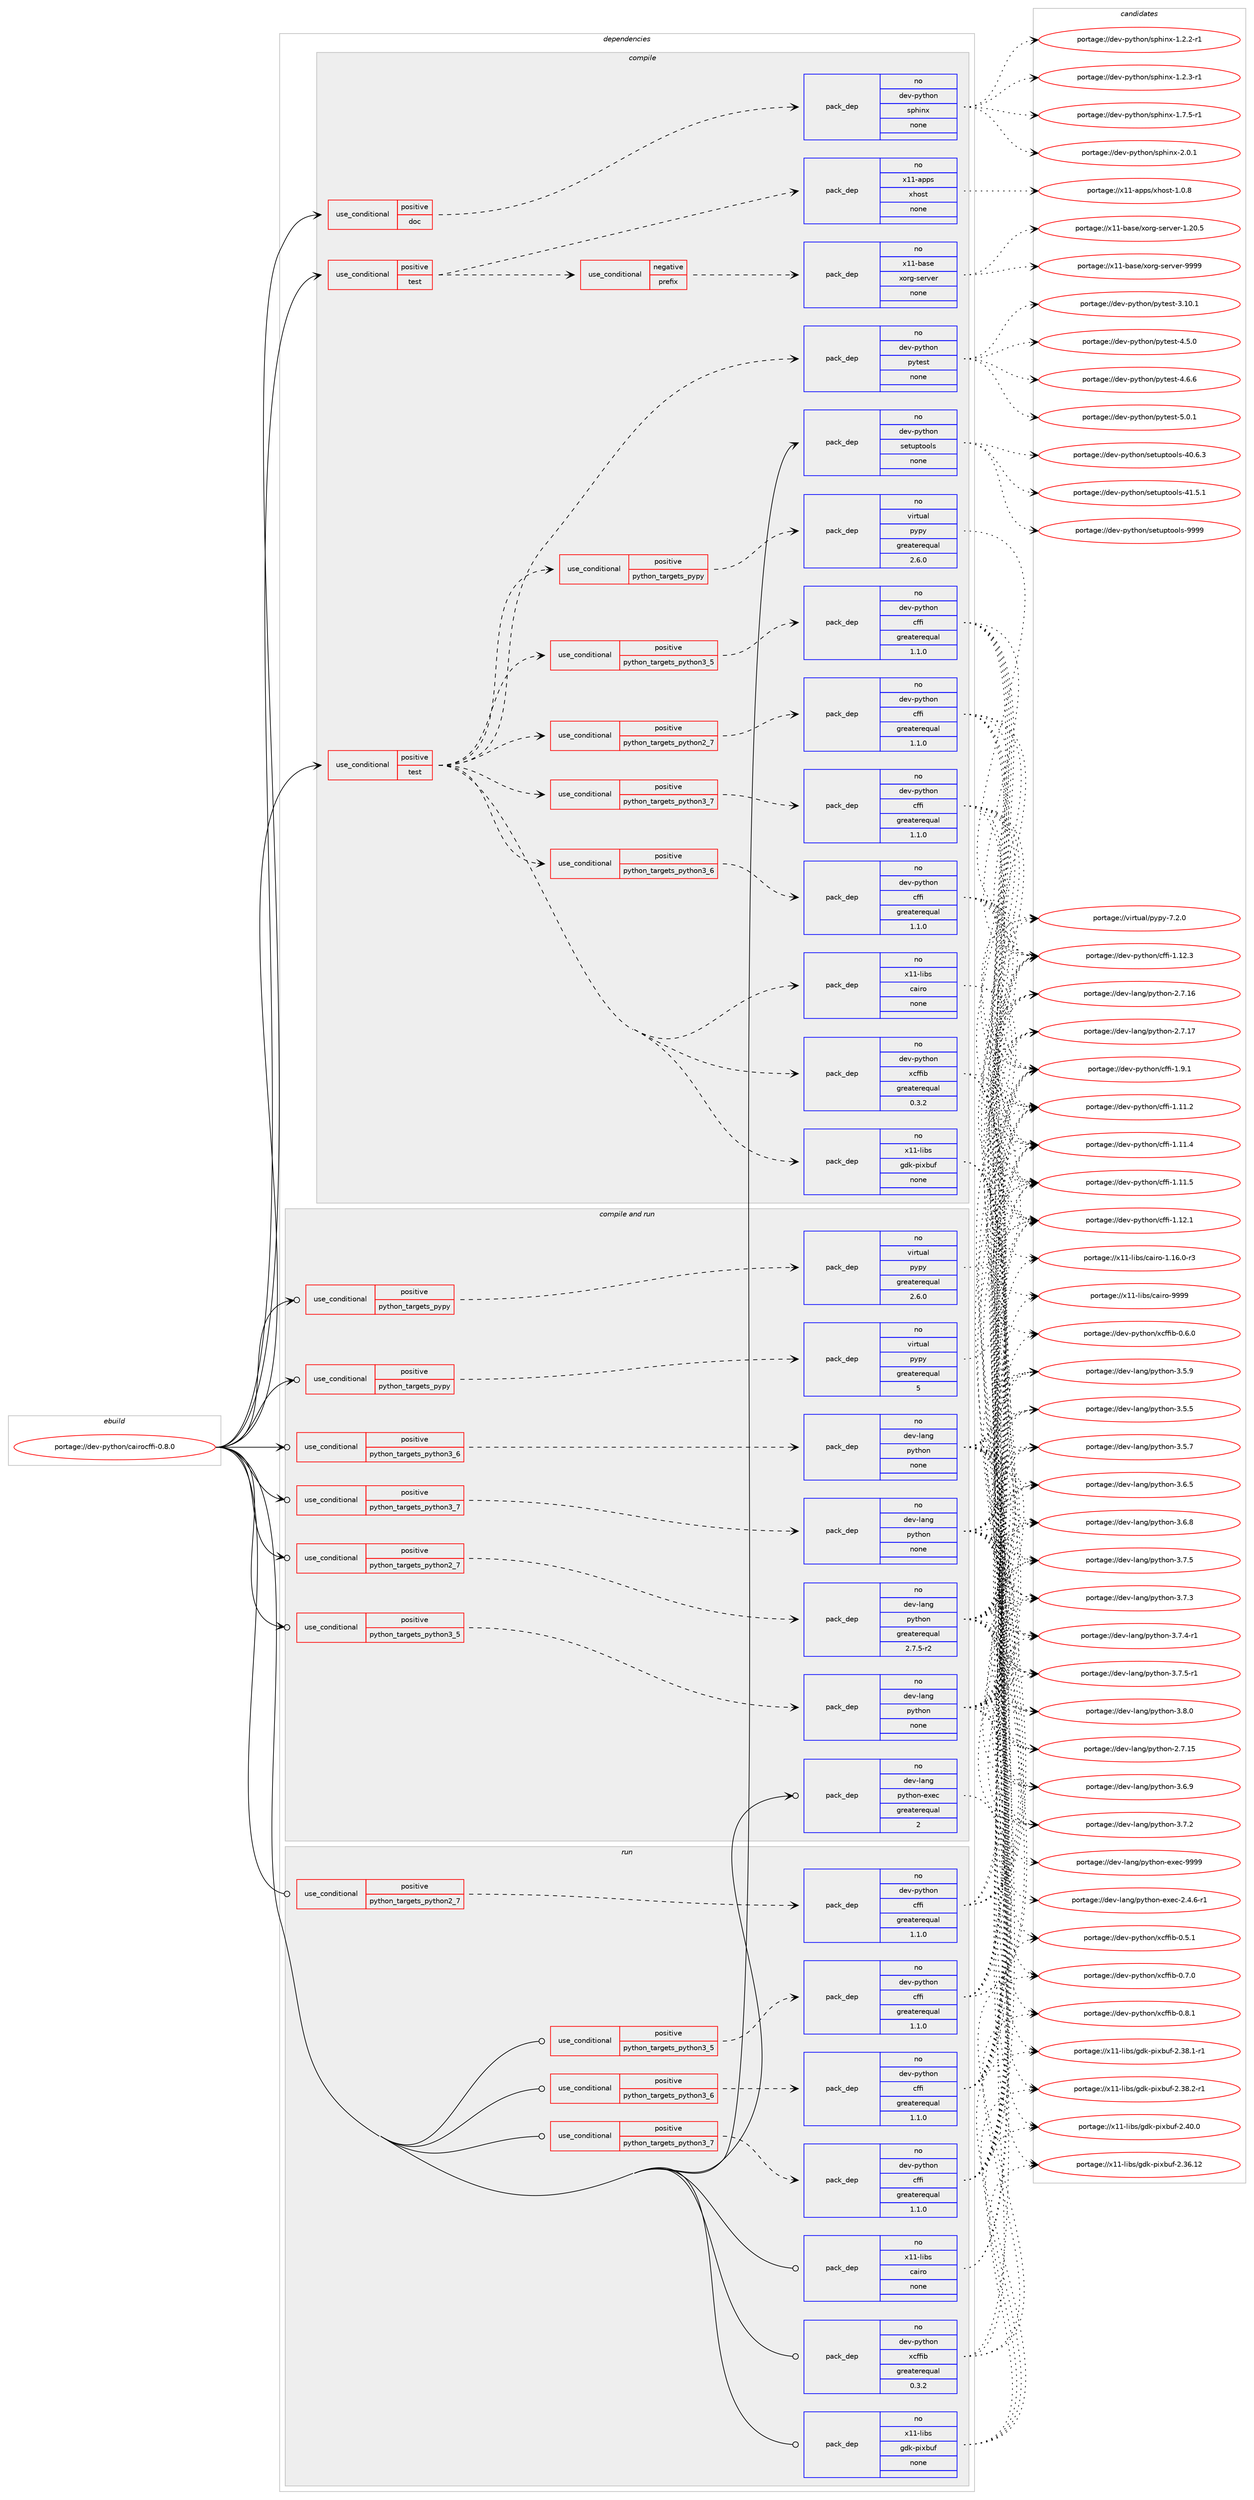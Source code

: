 digraph prolog {

# *************
# Graph options
# *************

newrank=true;
concentrate=true;
compound=true;
graph [rankdir=LR,fontname=Helvetica,fontsize=10,ranksep=1.5];#, ranksep=2.5, nodesep=0.2];
edge  [arrowhead=vee];
node  [fontname=Helvetica,fontsize=10];

# **********
# The ebuild
# **********

subgraph cluster_leftcol {
color=gray;
rank=same;
label=<<i>ebuild</i>>;
id [label="portage://dev-python/cairocffi-0.8.0", color=red, width=4, href="../dev-python/cairocffi-0.8.0.svg"];
}

# ****************
# The dependencies
# ****************

subgraph cluster_midcol {
color=gray;
label=<<i>dependencies</i>>;
subgraph cluster_compile {
fillcolor="#eeeeee";
style=filled;
label=<<i>compile</i>>;
subgraph cond26524 {
dependency132903 [label=<<TABLE BORDER="0" CELLBORDER="1" CELLSPACING="0" CELLPADDING="4"><TR><TD ROWSPAN="3" CELLPADDING="10">use_conditional</TD></TR><TR><TD>positive</TD></TR><TR><TD>doc</TD></TR></TABLE>>, shape=none, color=red];
subgraph pack103069 {
dependency132904 [label=<<TABLE BORDER="0" CELLBORDER="1" CELLSPACING="0" CELLPADDING="4" WIDTH="220"><TR><TD ROWSPAN="6" CELLPADDING="30">pack_dep</TD></TR><TR><TD WIDTH="110">no</TD></TR><TR><TD>dev-python</TD></TR><TR><TD>sphinx</TD></TR><TR><TD>none</TD></TR><TR><TD></TD></TR></TABLE>>, shape=none, color=blue];
}
dependency132903:e -> dependency132904:w [weight=20,style="dashed",arrowhead="vee"];
}
id:e -> dependency132903:w [weight=20,style="solid",arrowhead="vee"];
subgraph cond26525 {
dependency132905 [label=<<TABLE BORDER="0" CELLBORDER="1" CELLSPACING="0" CELLPADDING="4"><TR><TD ROWSPAN="3" CELLPADDING="10">use_conditional</TD></TR><TR><TD>positive</TD></TR><TR><TD>test</TD></TR></TABLE>>, shape=none, color=red];
subgraph cond26526 {
dependency132906 [label=<<TABLE BORDER="0" CELLBORDER="1" CELLSPACING="0" CELLPADDING="4"><TR><TD ROWSPAN="3" CELLPADDING="10">use_conditional</TD></TR><TR><TD>negative</TD></TR><TR><TD>prefix</TD></TR></TABLE>>, shape=none, color=red];
subgraph pack103070 {
dependency132907 [label=<<TABLE BORDER="0" CELLBORDER="1" CELLSPACING="0" CELLPADDING="4" WIDTH="220"><TR><TD ROWSPAN="6" CELLPADDING="30">pack_dep</TD></TR><TR><TD WIDTH="110">no</TD></TR><TR><TD>x11-base</TD></TR><TR><TD>xorg-server</TD></TR><TR><TD>none</TD></TR><TR><TD></TD></TR></TABLE>>, shape=none, color=blue];
}
dependency132906:e -> dependency132907:w [weight=20,style="dashed",arrowhead="vee"];
}
dependency132905:e -> dependency132906:w [weight=20,style="dashed",arrowhead="vee"];
subgraph pack103071 {
dependency132908 [label=<<TABLE BORDER="0" CELLBORDER="1" CELLSPACING="0" CELLPADDING="4" WIDTH="220"><TR><TD ROWSPAN="6" CELLPADDING="30">pack_dep</TD></TR><TR><TD WIDTH="110">no</TD></TR><TR><TD>x11-apps</TD></TR><TR><TD>xhost</TD></TR><TR><TD>none</TD></TR><TR><TD></TD></TR></TABLE>>, shape=none, color=blue];
}
dependency132905:e -> dependency132908:w [weight=20,style="dashed",arrowhead="vee"];
}
id:e -> dependency132905:w [weight=20,style="solid",arrowhead="vee"];
subgraph cond26527 {
dependency132909 [label=<<TABLE BORDER="0" CELLBORDER="1" CELLSPACING="0" CELLPADDING="4"><TR><TD ROWSPAN="3" CELLPADDING="10">use_conditional</TD></TR><TR><TD>positive</TD></TR><TR><TD>test</TD></TR></TABLE>>, shape=none, color=red];
subgraph cond26528 {
dependency132910 [label=<<TABLE BORDER="0" CELLBORDER="1" CELLSPACING="0" CELLPADDING="4"><TR><TD ROWSPAN="3" CELLPADDING="10">use_conditional</TD></TR><TR><TD>positive</TD></TR><TR><TD>python_targets_python2_7</TD></TR></TABLE>>, shape=none, color=red];
subgraph pack103072 {
dependency132911 [label=<<TABLE BORDER="0" CELLBORDER="1" CELLSPACING="0" CELLPADDING="4" WIDTH="220"><TR><TD ROWSPAN="6" CELLPADDING="30">pack_dep</TD></TR><TR><TD WIDTH="110">no</TD></TR><TR><TD>dev-python</TD></TR><TR><TD>cffi</TD></TR><TR><TD>greaterequal</TD></TR><TR><TD>1.1.0</TD></TR></TABLE>>, shape=none, color=blue];
}
dependency132910:e -> dependency132911:w [weight=20,style="dashed",arrowhead="vee"];
}
dependency132909:e -> dependency132910:w [weight=20,style="dashed",arrowhead="vee"];
subgraph cond26529 {
dependency132912 [label=<<TABLE BORDER="0" CELLBORDER="1" CELLSPACING="0" CELLPADDING="4"><TR><TD ROWSPAN="3" CELLPADDING="10">use_conditional</TD></TR><TR><TD>positive</TD></TR><TR><TD>python_targets_python3_5</TD></TR></TABLE>>, shape=none, color=red];
subgraph pack103073 {
dependency132913 [label=<<TABLE BORDER="0" CELLBORDER="1" CELLSPACING="0" CELLPADDING="4" WIDTH="220"><TR><TD ROWSPAN="6" CELLPADDING="30">pack_dep</TD></TR><TR><TD WIDTH="110">no</TD></TR><TR><TD>dev-python</TD></TR><TR><TD>cffi</TD></TR><TR><TD>greaterequal</TD></TR><TR><TD>1.1.0</TD></TR></TABLE>>, shape=none, color=blue];
}
dependency132912:e -> dependency132913:w [weight=20,style="dashed",arrowhead="vee"];
}
dependency132909:e -> dependency132912:w [weight=20,style="dashed",arrowhead="vee"];
subgraph cond26530 {
dependency132914 [label=<<TABLE BORDER="0" CELLBORDER="1" CELLSPACING="0" CELLPADDING="4"><TR><TD ROWSPAN="3" CELLPADDING="10">use_conditional</TD></TR><TR><TD>positive</TD></TR><TR><TD>python_targets_python3_6</TD></TR></TABLE>>, shape=none, color=red];
subgraph pack103074 {
dependency132915 [label=<<TABLE BORDER="0" CELLBORDER="1" CELLSPACING="0" CELLPADDING="4" WIDTH="220"><TR><TD ROWSPAN="6" CELLPADDING="30">pack_dep</TD></TR><TR><TD WIDTH="110">no</TD></TR><TR><TD>dev-python</TD></TR><TR><TD>cffi</TD></TR><TR><TD>greaterequal</TD></TR><TR><TD>1.1.0</TD></TR></TABLE>>, shape=none, color=blue];
}
dependency132914:e -> dependency132915:w [weight=20,style="dashed",arrowhead="vee"];
}
dependency132909:e -> dependency132914:w [weight=20,style="dashed",arrowhead="vee"];
subgraph cond26531 {
dependency132916 [label=<<TABLE BORDER="0" CELLBORDER="1" CELLSPACING="0" CELLPADDING="4"><TR><TD ROWSPAN="3" CELLPADDING="10">use_conditional</TD></TR><TR><TD>positive</TD></TR><TR><TD>python_targets_python3_7</TD></TR></TABLE>>, shape=none, color=red];
subgraph pack103075 {
dependency132917 [label=<<TABLE BORDER="0" CELLBORDER="1" CELLSPACING="0" CELLPADDING="4" WIDTH="220"><TR><TD ROWSPAN="6" CELLPADDING="30">pack_dep</TD></TR><TR><TD WIDTH="110">no</TD></TR><TR><TD>dev-python</TD></TR><TR><TD>cffi</TD></TR><TR><TD>greaterequal</TD></TR><TR><TD>1.1.0</TD></TR></TABLE>>, shape=none, color=blue];
}
dependency132916:e -> dependency132917:w [weight=20,style="dashed",arrowhead="vee"];
}
dependency132909:e -> dependency132916:w [weight=20,style="dashed",arrowhead="vee"];
subgraph pack103076 {
dependency132918 [label=<<TABLE BORDER="0" CELLBORDER="1" CELLSPACING="0" CELLPADDING="4" WIDTH="220"><TR><TD ROWSPAN="6" CELLPADDING="30">pack_dep</TD></TR><TR><TD WIDTH="110">no</TD></TR><TR><TD>dev-python</TD></TR><TR><TD>xcffib</TD></TR><TR><TD>greaterequal</TD></TR><TR><TD>0.3.2</TD></TR></TABLE>>, shape=none, color=blue];
}
dependency132909:e -> dependency132918:w [weight=20,style="dashed",arrowhead="vee"];
subgraph pack103077 {
dependency132919 [label=<<TABLE BORDER="0" CELLBORDER="1" CELLSPACING="0" CELLPADDING="4" WIDTH="220"><TR><TD ROWSPAN="6" CELLPADDING="30">pack_dep</TD></TR><TR><TD WIDTH="110">no</TD></TR><TR><TD>x11-libs</TD></TR><TR><TD>cairo</TD></TR><TR><TD>none</TD></TR><TR><TD></TD></TR></TABLE>>, shape=none, color=blue];
}
dependency132909:e -> dependency132919:w [weight=20,style="dashed",arrowhead="vee"];
subgraph pack103078 {
dependency132920 [label=<<TABLE BORDER="0" CELLBORDER="1" CELLSPACING="0" CELLPADDING="4" WIDTH="220"><TR><TD ROWSPAN="6" CELLPADDING="30">pack_dep</TD></TR><TR><TD WIDTH="110">no</TD></TR><TR><TD>x11-libs</TD></TR><TR><TD>gdk-pixbuf</TD></TR><TR><TD>none</TD></TR><TR><TD></TD></TR></TABLE>>, shape=none, color=blue];
}
dependency132909:e -> dependency132920:w [weight=20,style="dashed",arrowhead="vee"];
subgraph cond26532 {
dependency132921 [label=<<TABLE BORDER="0" CELLBORDER="1" CELLSPACING="0" CELLPADDING="4"><TR><TD ROWSPAN="3" CELLPADDING="10">use_conditional</TD></TR><TR><TD>positive</TD></TR><TR><TD>python_targets_pypy</TD></TR></TABLE>>, shape=none, color=red];
subgraph pack103079 {
dependency132922 [label=<<TABLE BORDER="0" CELLBORDER="1" CELLSPACING="0" CELLPADDING="4" WIDTH="220"><TR><TD ROWSPAN="6" CELLPADDING="30">pack_dep</TD></TR><TR><TD WIDTH="110">no</TD></TR><TR><TD>virtual</TD></TR><TR><TD>pypy</TD></TR><TR><TD>greaterequal</TD></TR><TR><TD>2.6.0</TD></TR></TABLE>>, shape=none, color=blue];
}
dependency132921:e -> dependency132922:w [weight=20,style="dashed",arrowhead="vee"];
}
dependency132909:e -> dependency132921:w [weight=20,style="dashed",arrowhead="vee"];
subgraph pack103080 {
dependency132923 [label=<<TABLE BORDER="0" CELLBORDER="1" CELLSPACING="0" CELLPADDING="4" WIDTH="220"><TR><TD ROWSPAN="6" CELLPADDING="30">pack_dep</TD></TR><TR><TD WIDTH="110">no</TD></TR><TR><TD>dev-python</TD></TR><TR><TD>pytest</TD></TR><TR><TD>none</TD></TR><TR><TD></TD></TR></TABLE>>, shape=none, color=blue];
}
dependency132909:e -> dependency132923:w [weight=20,style="dashed",arrowhead="vee"];
}
id:e -> dependency132909:w [weight=20,style="solid",arrowhead="vee"];
subgraph pack103081 {
dependency132924 [label=<<TABLE BORDER="0" CELLBORDER="1" CELLSPACING="0" CELLPADDING="4" WIDTH="220"><TR><TD ROWSPAN="6" CELLPADDING="30">pack_dep</TD></TR><TR><TD WIDTH="110">no</TD></TR><TR><TD>dev-python</TD></TR><TR><TD>setuptools</TD></TR><TR><TD>none</TD></TR><TR><TD></TD></TR></TABLE>>, shape=none, color=blue];
}
id:e -> dependency132924:w [weight=20,style="solid",arrowhead="vee"];
}
subgraph cluster_compileandrun {
fillcolor="#eeeeee";
style=filled;
label=<<i>compile and run</i>>;
subgraph cond26533 {
dependency132925 [label=<<TABLE BORDER="0" CELLBORDER="1" CELLSPACING="0" CELLPADDING="4"><TR><TD ROWSPAN="3" CELLPADDING="10">use_conditional</TD></TR><TR><TD>positive</TD></TR><TR><TD>python_targets_pypy</TD></TR></TABLE>>, shape=none, color=red];
subgraph pack103082 {
dependency132926 [label=<<TABLE BORDER="0" CELLBORDER="1" CELLSPACING="0" CELLPADDING="4" WIDTH="220"><TR><TD ROWSPAN="6" CELLPADDING="30">pack_dep</TD></TR><TR><TD WIDTH="110">no</TD></TR><TR><TD>virtual</TD></TR><TR><TD>pypy</TD></TR><TR><TD>greaterequal</TD></TR><TR><TD>2.6.0</TD></TR></TABLE>>, shape=none, color=blue];
}
dependency132925:e -> dependency132926:w [weight=20,style="dashed",arrowhead="vee"];
}
id:e -> dependency132925:w [weight=20,style="solid",arrowhead="odotvee"];
subgraph cond26534 {
dependency132927 [label=<<TABLE BORDER="0" CELLBORDER="1" CELLSPACING="0" CELLPADDING="4"><TR><TD ROWSPAN="3" CELLPADDING="10">use_conditional</TD></TR><TR><TD>positive</TD></TR><TR><TD>python_targets_pypy</TD></TR></TABLE>>, shape=none, color=red];
subgraph pack103083 {
dependency132928 [label=<<TABLE BORDER="0" CELLBORDER="1" CELLSPACING="0" CELLPADDING="4" WIDTH="220"><TR><TD ROWSPAN="6" CELLPADDING="30">pack_dep</TD></TR><TR><TD WIDTH="110">no</TD></TR><TR><TD>virtual</TD></TR><TR><TD>pypy</TD></TR><TR><TD>greaterequal</TD></TR><TR><TD>5</TD></TR></TABLE>>, shape=none, color=blue];
}
dependency132927:e -> dependency132928:w [weight=20,style="dashed",arrowhead="vee"];
}
id:e -> dependency132927:w [weight=20,style="solid",arrowhead="odotvee"];
subgraph cond26535 {
dependency132929 [label=<<TABLE BORDER="0" CELLBORDER="1" CELLSPACING="0" CELLPADDING="4"><TR><TD ROWSPAN="3" CELLPADDING="10">use_conditional</TD></TR><TR><TD>positive</TD></TR><TR><TD>python_targets_python2_7</TD></TR></TABLE>>, shape=none, color=red];
subgraph pack103084 {
dependency132930 [label=<<TABLE BORDER="0" CELLBORDER="1" CELLSPACING="0" CELLPADDING="4" WIDTH="220"><TR><TD ROWSPAN="6" CELLPADDING="30">pack_dep</TD></TR><TR><TD WIDTH="110">no</TD></TR><TR><TD>dev-lang</TD></TR><TR><TD>python</TD></TR><TR><TD>greaterequal</TD></TR><TR><TD>2.7.5-r2</TD></TR></TABLE>>, shape=none, color=blue];
}
dependency132929:e -> dependency132930:w [weight=20,style="dashed",arrowhead="vee"];
}
id:e -> dependency132929:w [weight=20,style="solid",arrowhead="odotvee"];
subgraph cond26536 {
dependency132931 [label=<<TABLE BORDER="0" CELLBORDER="1" CELLSPACING="0" CELLPADDING="4"><TR><TD ROWSPAN="3" CELLPADDING="10">use_conditional</TD></TR><TR><TD>positive</TD></TR><TR><TD>python_targets_python3_5</TD></TR></TABLE>>, shape=none, color=red];
subgraph pack103085 {
dependency132932 [label=<<TABLE BORDER="0" CELLBORDER="1" CELLSPACING="0" CELLPADDING="4" WIDTH="220"><TR><TD ROWSPAN="6" CELLPADDING="30">pack_dep</TD></TR><TR><TD WIDTH="110">no</TD></TR><TR><TD>dev-lang</TD></TR><TR><TD>python</TD></TR><TR><TD>none</TD></TR><TR><TD></TD></TR></TABLE>>, shape=none, color=blue];
}
dependency132931:e -> dependency132932:w [weight=20,style="dashed",arrowhead="vee"];
}
id:e -> dependency132931:w [weight=20,style="solid",arrowhead="odotvee"];
subgraph cond26537 {
dependency132933 [label=<<TABLE BORDER="0" CELLBORDER="1" CELLSPACING="0" CELLPADDING="4"><TR><TD ROWSPAN="3" CELLPADDING="10">use_conditional</TD></TR><TR><TD>positive</TD></TR><TR><TD>python_targets_python3_6</TD></TR></TABLE>>, shape=none, color=red];
subgraph pack103086 {
dependency132934 [label=<<TABLE BORDER="0" CELLBORDER="1" CELLSPACING="0" CELLPADDING="4" WIDTH="220"><TR><TD ROWSPAN="6" CELLPADDING="30">pack_dep</TD></TR><TR><TD WIDTH="110">no</TD></TR><TR><TD>dev-lang</TD></TR><TR><TD>python</TD></TR><TR><TD>none</TD></TR><TR><TD></TD></TR></TABLE>>, shape=none, color=blue];
}
dependency132933:e -> dependency132934:w [weight=20,style="dashed",arrowhead="vee"];
}
id:e -> dependency132933:w [weight=20,style="solid",arrowhead="odotvee"];
subgraph cond26538 {
dependency132935 [label=<<TABLE BORDER="0" CELLBORDER="1" CELLSPACING="0" CELLPADDING="4"><TR><TD ROWSPAN="3" CELLPADDING="10">use_conditional</TD></TR><TR><TD>positive</TD></TR><TR><TD>python_targets_python3_7</TD></TR></TABLE>>, shape=none, color=red];
subgraph pack103087 {
dependency132936 [label=<<TABLE BORDER="0" CELLBORDER="1" CELLSPACING="0" CELLPADDING="4" WIDTH="220"><TR><TD ROWSPAN="6" CELLPADDING="30">pack_dep</TD></TR><TR><TD WIDTH="110">no</TD></TR><TR><TD>dev-lang</TD></TR><TR><TD>python</TD></TR><TR><TD>none</TD></TR><TR><TD></TD></TR></TABLE>>, shape=none, color=blue];
}
dependency132935:e -> dependency132936:w [weight=20,style="dashed",arrowhead="vee"];
}
id:e -> dependency132935:w [weight=20,style="solid",arrowhead="odotvee"];
subgraph pack103088 {
dependency132937 [label=<<TABLE BORDER="0" CELLBORDER="1" CELLSPACING="0" CELLPADDING="4" WIDTH="220"><TR><TD ROWSPAN="6" CELLPADDING="30">pack_dep</TD></TR><TR><TD WIDTH="110">no</TD></TR><TR><TD>dev-lang</TD></TR><TR><TD>python-exec</TD></TR><TR><TD>greaterequal</TD></TR><TR><TD>2</TD></TR></TABLE>>, shape=none, color=blue];
}
id:e -> dependency132937:w [weight=20,style="solid",arrowhead="odotvee"];
}
subgraph cluster_run {
fillcolor="#eeeeee";
style=filled;
label=<<i>run</i>>;
subgraph cond26539 {
dependency132938 [label=<<TABLE BORDER="0" CELLBORDER="1" CELLSPACING="0" CELLPADDING="4"><TR><TD ROWSPAN="3" CELLPADDING="10">use_conditional</TD></TR><TR><TD>positive</TD></TR><TR><TD>python_targets_python2_7</TD></TR></TABLE>>, shape=none, color=red];
subgraph pack103089 {
dependency132939 [label=<<TABLE BORDER="0" CELLBORDER="1" CELLSPACING="0" CELLPADDING="4" WIDTH="220"><TR><TD ROWSPAN="6" CELLPADDING="30">pack_dep</TD></TR><TR><TD WIDTH="110">no</TD></TR><TR><TD>dev-python</TD></TR><TR><TD>cffi</TD></TR><TR><TD>greaterequal</TD></TR><TR><TD>1.1.0</TD></TR></TABLE>>, shape=none, color=blue];
}
dependency132938:e -> dependency132939:w [weight=20,style="dashed",arrowhead="vee"];
}
id:e -> dependency132938:w [weight=20,style="solid",arrowhead="odot"];
subgraph cond26540 {
dependency132940 [label=<<TABLE BORDER="0" CELLBORDER="1" CELLSPACING="0" CELLPADDING="4"><TR><TD ROWSPAN="3" CELLPADDING="10">use_conditional</TD></TR><TR><TD>positive</TD></TR><TR><TD>python_targets_python3_5</TD></TR></TABLE>>, shape=none, color=red];
subgraph pack103090 {
dependency132941 [label=<<TABLE BORDER="0" CELLBORDER="1" CELLSPACING="0" CELLPADDING="4" WIDTH="220"><TR><TD ROWSPAN="6" CELLPADDING="30">pack_dep</TD></TR><TR><TD WIDTH="110">no</TD></TR><TR><TD>dev-python</TD></TR><TR><TD>cffi</TD></TR><TR><TD>greaterequal</TD></TR><TR><TD>1.1.0</TD></TR></TABLE>>, shape=none, color=blue];
}
dependency132940:e -> dependency132941:w [weight=20,style="dashed",arrowhead="vee"];
}
id:e -> dependency132940:w [weight=20,style="solid",arrowhead="odot"];
subgraph cond26541 {
dependency132942 [label=<<TABLE BORDER="0" CELLBORDER="1" CELLSPACING="0" CELLPADDING="4"><TR><TD ROWSPAN="3" CELLPADDING="10">use_conditional</TD></TR><TR><TD>positive</TD></TR><TR><TD>python_targets_python3_6</TD></TR></TABLE>>, shape=none, color=red];
subgraph pack103091 {
dependency132943 [label=<<TABLE BORDER="0" CELLBORDER="1" CELLSPACING="0" CELLPADDING="4" WIDTH="220"><TR><TD ROWSPAN="6" CELLPADDING="30">pack_dep</TD></TR><TR><TD WIDTH="110">no</TD></TR><TR><TD>dev-python</TD></TR><TR><TD>cffi</TD></TR><TR><TD>greaterequal</TD></TR><TR><TD>1.1.0</TD></TR></TABLE>>, shape=none, color=blue];
}
dependency132942:e -> dependency132943:w [weight=20,style="dashed",arrowhead="vee"];
}
id:e -> dependency132942:w [weight=20,style="solid",arrowhead="odot"];
subgraph cond26542 {
dependency132944 [label=<<TABLE BORDER="0" CELLBORDER="1" CELLSPACING="0" CELLPADDING="4"><TR><TD ROWSPAN="3" CELLPADDING="10">use_conditional</TD></TR><TR><TD>positive</TD></TR><TR><TD>python_targets_python3_7</TD></TR></TABLE>>, shape=none, color=red];
subgraph pack103092 {
dependency132945 [label=<<TABLE BORDER="0" CELLBORDER="1" CELLSPACING="0" CELLPADDING="4" WIDTH="220"><TR><TD ROWSPAN="6" CELLPADDING="30">pack_dep</TD></TR><TR><TD WIDTH="110">no</TD></TR><TR><TD>dev-python</TD></TR><TR><TD>cffi</TD></TR><TR><TD>greaterequal</TD></TR><TR><TD>1.1.0</TD></TR></TABLE>>, shape=none, color=blue];
}
dependency132944:e -> dependency132945:w [weight=20,style="dashed",arrowhead="vee"];
}
id:e -> dependency132944:w [weight=20,style="solid",arrowhead="odot"];
subgraph pack103093 {
dependency132946 [label=<<TABLE BORDER="0" CELLBORDER="1" CELLSPACING="0" CELLPADDING="4" WIDTH="220"><TR><TD ROWSPAN="6" CELLPADDING="30">pack_dep</TD></TR><TR><TD WIDTH="110">no</TD></TR><TR><TD>dev-python</TD></TR><TR><TD>xcffib</TD></TR><TR><TD>greaterequal</TD></TR><TR><TD>0.3.2</TD></TR></TABLE>>, shape=none, color=blue];
}
id:e -> dependency132946:w [weight=20,style="solid",arrowhead="odot"];
subgraph pack103094 {
dependency132947 [label=<<TABLE BORDER="0" CELLBORDER="1" CELLSPACING="0" CELLPADDING="4" WIDTH="220"><TR><TD ROWSPAN="6" CELLPADDING="30">pack_dep</TD></TR><TR><TD WIDTH="110">no</TD></TR><TR><TD>x11-libs</TD></TR><TR><TD>cairo</TD></TR><TR><TD>none</TD></TR><TR><TD></TD></TR></TABLE>>, shape=none, color=blue];
}
id:e -> dependency132947:w [weight=20,style="solid",arrowhead="odot"];
subgraph pack103095 {
dependency132948 [label=<<TABLE BORDER="0" CELLBORDER="1" CELLSPACING="0" CELLPADDING="4" WIDTH="220"><TR><TD ROWSPAN="6" CELLPADDING="30">pack_dep</TD></TR><TR><TD WIDTH="110">no</TD></TR><TR><TD>x11-libs</TD></TR><TR><TD>gdk-pixbuf</TD></TR><TR><TD>none</TD></TR><TR><TD></TD></TR></TABLE>>, shape=none, color=blue];
}
id:e -> dependency132948:w [weight=20,style="solid",arrowhead="odot"];
}
}

# **************
# The candidates
# **************

subgraph cluster_choices {
rank=same;
color=gray;
label=<<i>candidates</i>>;

subgraph choice103069 {
color=black;
nodesep=1;
choiceportage10010111845112121116104111110471151121041051101204549465046504511449 [label="portage://dev-python/sphinx-1.2.2-r1", color=red, width=4,href="../dev-python/sphinx-1.2.2-r1.svg"];
choiceportage10010111845112121116104111110471151121041051101204549465046514511449 [label="portage://dev-python/sphinx-1.2.3-r1", color=red, width=4,href="../dev-python/sphinx-1.2.3-r1.svg"];
choiceportage10010111845112121116104111110471151121041051101204549465546534511449 [label="portage://dev-python/sphinx-1.7.5-r1", color=red, width=4,href="../dev-python/sphinx-1.7.5-r1.svg"];
choiceportage1001011184511212111610411111047115112104105110120455046484649 [label="portage://dev-python/sphinx-2.0.1", color=red, width=4,href="../dev-python/sphinx-2.0.1.svg"];
dependency132904:e -> choiceportage10010111845112121116104111110471151121041051101204549465046504511449:w [style=dotted,weight="100"];
dependency132904:e -> choiceportage10010111845112121116104111110471151121041051101204549465046514511449:w [style=dotted,weight="100"];
dependency132904:e -> choiceportage10010111845112121116104111110471151121041051101204549465546534511449:w [style=dotted,weight="100"];
dependency132904:e -> choiceportage1001011184511212111610411111047115112104105110120455046484649:w [style=dotted,weight="100"];
}
subgraph choice103070 {
color=black;
nodesep=1;
choiceportage1204949459897115101471201111141034511510111411810111445494650484653 [label="portage://x11-base/xorg-server-1.20.5", color=red, width=4,href="../x11-base/xorg-server-1.20.5.svg"];
choiceportage120494945989711510147120111114103451151011141181011144557575757 [label="portage://x11-base/xorg-server-9999", color=red, width=4,href="../x11-base/xorg-server-9999.svg"];
dependency132907:e -> choiceportage1204949459897115101471201111141034511510111411810111445494650484653:w [style=dotted,weight="100"];
dependency132907:e -> choiceportage120494945989711510147120111114103451151011141181011144557575757:w [style=dotted,weight="100"];
}
subgraph choice103071 {
color=black;
nodesep=1;
choiceportage1204949459711211211547120104111115116454946484656 [label="portage://x11-apps/xhost-1.0.8", color=red, width=4,href="../x11-apps/xhost-1.0.8.svg"];
dependency132908:e -> choiceportage1204949459711211211547120104111115116454946484656:w [style=dotted,weight="100"];
}
subgraph choice103072 {
color=black;
nodesep=1;
choiceportage10010111845112121116104111110479910210210545494649494650 [label="portage://dev-python/cffi-1.11.2", color=red, width=4,href="../dev-python/cffi-1.11.2.svg"];
choiceportage10010111845112121116104111110479910210210545494649494652 [label="portage://dev-python/cffi-1.11.4", color=red, width=4,href="../dev-python/cffi-1.11.4.svg"];
choiceportage10010111845112121116104111110479910210210545494649494653 [label="portage://dev-python/cffi-1.11.5", color=red, width=4,href="../dev-python/cffi-1.11.5.svg"];
choiceportage10010111845112121116104111110479910210210545494649504649 [label="portage://dev-python/cffi-1.12.1", color=red, width=4,href="../dev-python/cffi-1.12.1.svg"];
choiceportage10010111845112121116104111110479910210210545494649504651 [label="portage://dev-python/cffi-1.12.3", color=red, width=4,href="../dev-python/cffi-1.12.3.svg"];
choiceportage100101118451121211161041111104799102102105454946574649 [label="portage://dev-python/cffi-1.9.1", color=red, width=4,href="../dev-python/cffi-1.9.1.svg"];
dependency132911:e -> choiceportage10010111845112121116104111110479910210210545494649494650:w [style=dotted,weight="100"];
dependency132911:e -> choiceportage10010111845112121116104111110479910210210545494649494652:w [style=dotted,weight="100"];
dependency132911:e -> choiceportage10010111845112121116104111110479910210210545494649494653:w [style=dotted,weight="100"];
dependency132911:e -> choiceportage10010111845112121116104111110479910210210545494649504649:w [style=dotted,weight="100"];
dependency132911:e -> choiceportage10010111845112121116104111110479910210210545494649504651:w [style=dotted,weight="100"];
dependency132911:e -> choiceportage100101118451121211161041111104799102102105454946574649:w [style=dotted,weight="100"];
}
subgraph choice103073 {
color=black;
nodesep=1;
choiceportage10010111845112121116104111110479910210210545494649494650 [label="portage://dev-python/cffi-1.11.2", color=red, width=4,href="../dev-python/cffi-1.11.2.svg"];
choiceportage10010111845112121116104111110479910210210545494649494652 [label="portage://dev-python/cffi-1.11.4", color=red, width=4,href="../dev-python/cffi-1.11.4.svg"];
choiceportage10010111845112121116104111110479910210210545494649494653 [label="portage://dev-python/cffi-1.11.5", color=red, width=4,href="../dev-python/cffi-1.11.5.svg"];
choiceportage10010111845112121116104111110479910210210545494649504649 [label="portage://dev-python/cffi-1.12.1", color=red, width=4,href="../dev-python/cffi-1.12.1.svg"];
choiceportage10010111845112121116104111110479910210210545494649504651 [label="portage://dev-python/cffi-1.12.3", color=red, width=4,href="../dev-python/cffi-1.12.3.svg"];
choiceportage100101118451121211161041111104799102102105454946574649 [label="portage://dev-python/cffi-1.9.1", color=red, width=4,href="../dev-python/cffi-1.9.1.svg"];
dependency132913:e -> choiceportage10010111845112121116104111110479910210210545494649494650:w [style=dotted,weight="100"];
dependency132913:e -> choiceportage10010111845112121116104111110479910210210545494649494652:w [style=dotted,weight="100"];
dependency132913:e -> choiceportage10010111845112121116104111110479910210210545494649494653:w [style=dotted,weight="100"];
dependency132913:e -> choiceportage10010111845112121116104111110479910210210545494649504649:w [style=dotted,weight="100"];
dependency132913:e -> choiceportage10010111845112121116104111110479910210210545494649504651:w [style=dotted,weight="100"];
dependency132913:e -> choiceportage100101118451121211161041111104799102102105454946574649:w [style=dotted,weight="100"];
}
subgraph choice103074 {
color=black;
nodesep=1;
choiceportage10010111845112121116104111110479910210210545494649494650 [label="portage://dev-python/cffi-1.11.2", color=red, width=4,href="../dev-python/cffi-1.11.2.svg"];
choiceportage10010111845112121116104111110479910210210545494649494652 [label="portage://dev-python/cffi-1.11.4", color=red, width=4,href="../dev-python/cffi-1.11.4.svg"];
choiceportage10010111845112121116104111110479910210210545494649494653 [label="portage://dev-python/cffi-1.11.5", color=red, width=4,href="../dev-python/cffi-1.11.5.svg"];
choiceportage10010111845112121116104111110479910210210545494649504649 [label="portage://dev-python/cffi-1.12.1", color=red, width=4,href="../dev-python/cffi-1.12.1.svg"];
choiceportage10010111845112121116104111110479910210210545494649504651 [label="portage://dev-python/cffi-1.12.3", color=red, width=4,href="../dev-python/cffi-1.12.3.svg"];
choiceportage100101118451121211161041111104799102102105454946574649 [label="portage://dev-python/cffi-1.9.1", color=red, width=4,href="../dev-python/cffi-1.9.1.svg"];
dependency132915:e -> choiceportage10010111845112121116104111110479910210210545494649494650:w [style=dotted,weight="100"];
dependency132915:e -> choiceportage10010111845112121116104111110479910210210545494649494652:w [style=dotted,weight="100"];
dependency132915:e -> choiceportage10010111845112121116104111110479910210210545494649494653:w [style=dotted,weight="100"];
dependency132915:e -> choiceportage10010111845112121116104111110479910210210545494649504649:w [style=dotted,weight="100"];
dependency132915:e -> choiceportage10010111845112121116104111110479910210210545494649504651:w [style=dotted,weight="100"];
dependency132915:e -> choiceportage100101118451121211161041111104799102102105454946574649:w [style=dotted,weight="100"];
}
subgraph choice103075 {
color=black;
nodesep=1;
choiceportage10010111845112121116104111110479910210210545494649494650 [label="portage://dev-python/cffi-1.11.2", color=red, width=4,href="../dev-python/cffi-1.11.2.svg"];
choiceportage10010111845112121116104111110479910210210545494649494652 [label="portage://dev-python/cffi-1.11.4", color=red, width=4,href="../dev-python/cffi-1.11.4.svg"];
choiceportage10010111845112121116104111110479910210210545494649494653 [label="portage://dev-python/cffi-1.11.5", color=red, width=4,href="../dev-python/cffi-1.11.5.svg"];
choiceportage10010111845112121116104111110479910210210545494649504649 [label="portage://dev-python/cffi-1.12.1", color=red, width=4,href="../dev-python/cffi-1.12.1.svg"];
choiceportage10010111845112121116104111110479910210210545494649504651 [label="portage://dev-python/cffi-1.12.3", color=red, width=4,href="../dev-python/cffi-1.12.3.svg"];
choiceportage100101118451121211161041111104799102102105454946574649 [label="portage://dev-python/cffi-1.9.1", color=red, width=4,href="../dev-python/cffi-1.9.1.svg"];
dependency132917:e -> choiceportage10010111845112121116104111110479910210210545494649494650:w [style=dotted,weight="100"];
dependency132917:e -> choiceportage10010111845112121116104111110479910210210545494649494652:w [style=dotted,weight="100"];
dependency132917:e -> choiceportage10010111845112121116104111110479910210210545494649494653:w [style=dotted,weight="100"];
dependency132917:e -> choiceportage10010111845112121116104111110479910210210545494649504649:w [style=dotted,weight="100"];
dependency132917:e -> choiceportage10010111845112121116104111110479910210210545494649504651:w [style=dotted,weight="100"];
dependency132917:e -> choiceportage100101118451121211161041111104799102102105454946574649:w [style=dotted,weight="100"];
}
subgraph choice103076 {
color=black;
nodesep=1;
choiceportage10010111845112121116104111110471209910210210598454846534649 [label="portage://dev-python/xcffib-0.5.1", color=red, width=4,href="../dev-python/xcffib-0.5.1.svg"];
choiceportage10010111845112121116104111110471209910210210598454846544648 [label="portage://dev-python/xcffib-0.6.0", color=red, width=4,href="../dev-python/xcffib-0.6.0.svg"];
choiceportage10010111845112121116104111110471209910210210598454846554648 [label="portage://dev-python/xcffib-0.7.0", color=red, width=4,href="../dev-python/xcffib-0.7.0.svg"];
choiceportage10010111845112121116104111110471209910210210598454846564649 [label="portage://dev-python/xcffib-0.8.1", color=red, width=4,href="../dev-python/xcffib-0.8.1.svg"];
dependency132918:e -> choiceportage10010111845112121116104111110471209910210210598454846534649:w [style=dotted,weight="100"];
dependency132918:e -> choiceportage10010111845112121116104111110471209910210210598454846544648:w [style=dotted,weight="100"];
dependency132918:e -> choiceportage10010111845112121116104111110471209910210210598454846554648:w [style=dotted,weight="100"];
dependency132918:e -> choiceportage10010111845112121116104111110471209910210210598454846564649:w [style=dotted,weight="100"];
}
subgraph choice103077 {
color=black;
nodesep=1;
choiceportage12049494510810598115479997105114111454946495446484511451 [label="portage://x11-libs/cairo-1.16.0-r3", color=red, width=4,href="../x11-libs/cairo-1.16.0-r3.svg"];
choiceportage120494945108105981154799971051141114557575757 [label="portage://x11-libs/cairo-9999", color=red, width=4,href="../x11-libs/cairo-9999.svg"];
dependency132919:e -> choiceportage12049494510810598115479997105114111454946495446484511451:w [style=dotted,weight="100"];
dependency132919:e -> choiceportage120494945108105981154799971051141114557575757:w [style=dotted,weight="100"];
}
subgraph choice103078 {
color=black;
nodesep=1;
choiceportage120494945108105981154710310010745112105120981171024550465154464950 [label="portage://x11-libs/gdk-pixbuf-2.36.12", color=red, width=4,href="../x11-libs/gdk-pixbuf-2.36.12.svg"];
choiceportage12049494510810598115471031001074511210512098117102455046515646494511449 [label="portage://x11-libs/gdk-pixbuf-2.38.1-r1", color=red, width=4,href="../x11-libs/gdk-pixbuf-2.38.1-r1.svg"];
choiceportage12049494510810598115471031001074511210512098117102455046515646504511449 [label="portage://x11-libs/gdk-pixbuf-2.38.2-r1", color=red, width=4,href="../x11-libs/gdk-pixbuf-2.38.2-r1.svg"];
choiceportage1204949451081059811547103100107451121051209811710245504652484648 [label="portage://x11-libs/gdk-pixbuf-2.40.0", color=red, width=4,href="../x11-libs/gdk-pixbuf-2.40.0.svg"];
dependency132920:e -> choiceportage120494945108105981154710310010745112105120981171024550465154464950:w [style=dotted,weight="100"];
dependency132920:e -> choiceportage12049494510810598115471031001074511210512098117102455046515646494511449:w [style=dotted,weight="100"];
dependency132920:e -> choiceportage12049494510810598115471031001074511210512098117102455046515646504511449:w [style=dotted,weight="100"];
dependency132920:e -> choiceportage1204949451081059811547103100107451121051209811710245504652484648:w [style=dotted,weight="100"];
}
subgraph choice103079 {
color=black;
nodesep=1;
choiceportage1181051141161179710847112121112121455546504648 [label="portage://virtual/pypy-7.2.0", color=red, width=4,href="../virtual/pypy-7.2.0.svg"];
dependency132922:e -> choiceportage1181051141161179710847112121112121455546504648:w [style=dotted,weight="100"];
}
subgraph choice103080 {
color=black;
nodesep=1;
choiceportage100101118451121211161041111104711212111610111511645514649484649 [label="portage://dev-python/pytest-3.10.1", color=red, width=4,href="../dev-python/pytest-3.10.1.svg"];
choiceportage1001011184511212111610411111047112121116101115116455246534648 [label="portage://dev-python/pytest-4.5.0", color=red, width=4,href="../dev-python/pytest-4.5.0.svg"];
choiceportage1001011184511212111610411111047112121116101115116455246544654 [label="portage://dev-python/pytest-4.6.6", color=red, width=4,href="../dev-python/pytest-4.6.6.svg"];
choiceportage1001011184511212111610411111047112121116101115116455346484649 [label="portage://dev-python/pytest-5.0.1", color=red, width=4,href="../dev-python/pytest-5.0.1.svg"];
dependency132923:e -> choiceportage100101118451121211161041111104711212111610111511645514649484649:w [style=dotted,weight="100"];
dependency132923:e -> choiceportage1001011184511212111610411111047112121116101115116455246534648:w [style=dotted,weight="100"];
dependency132923:e -> choiceportage1001011184511212111610411111047112121116101115116455246544654:w [style=dotted,weight="100"];
dependency132923:e -> choiceportage1001011184511212111610411111047112121116101115116455346484649:w [style=dotted,weight="100"];
}
subgraph choice103081 {
color=black;
nodesep=1;
choiceportage100101118451121211161041111104711510111611711211611111110811545524846544651 [label="portage://dev-python/setuptools-40.6.3", color=red, width=4,href="../dev-python/setuptools-40.6.3.svg"];
choiceportage100101118451121211161041111104711510111611711211611111110811545524946534649 [label="portage://dev-python/setuptools-41.5.1", color=red, width=4,href="../dev-python/setuptools-41.5.1.svg"];
choiceportage10010111845112121116104111110471151011161171121161111111081154557575757 [label="portage://dev-python/setuptools-9999", color=red, width=4,href="../dev-python/setuptools-9999.svg"];
dependency132924:e -> choiceportage100101118451121211161041111104711510111611711211611111110811545524846544651:w [style=dotted,weight="100"];
dependency132924:e -> choiceportage100101118451121211161041111104711510111611711211611111110811545524946534649:w [style=dotted,weight="100"];
dependency132924:e -> choiceportage10010111845112121116104111110471151011161171121161111111081154557575757:w [style=dotted,weight="100"];
}
subgraph choice103082 {
color=black;
nodesep=1;
choiceportage1181051141161179710847112121112121455546504648 [label="portage://virtual/pypy-7.2.0", color=red, width=4,href="../virtual/pypy-7.2.0.svg"];
dependency132926:e -> choiceportage1181051141161179710847112121112121455546504648:w [style=dotted,weight="100"];
}
subgraph choice103083 {
color=black;
nodesep=1;
choiceportage1181051141161179710847112121112121455546504648 [label="portage://virtual/pypy-7.2.0", color=red, width=4,href="../virtual/pypy-7.2.0.svg"];
dependency132928:e -> choiceportage1181051141161179710847112121112121455546504648:w [style=dotted,weight="100"];
}
subgraph choice103084 {
color=black;
nodesep=1;
choiceportage10010111845108971101034711212111610411111045504655464953 [label="portage://dev-lang/python-2.7.15", color=red, width=4,href="../dev-lang/python-2.7.15.svg"];
choiceportage10010111845108971101034711212111610411111045504655464954 [label="portage://dev-lang/python-2.7.16", color=red, width=4,href="../dev-lang/python-2.7.16.svg"];
choiceportage10010111845108971101034711212111610411111045504655464955 [label="portage://dev-lang/python-2.7.17", color=red, width=4,href="../dev-lang/python-2.7.17.svg"];
choiceportage100101118451089711010347112121116104111110455146534653 [label="portage://dev-lang/python-3.5.5", color=red, width=4,href="../dev-lang/python-3.5.5.svg"];
choiceportage100101118451089711010347112121116104111110455146534655 [label="portage://dev-lang/python-3.5.7", color=red, width=4,href="../dev-lang/python-3.5.7.svg"];
choiceportage100101118451089711010347112121116104111110455146534657 [label="portage://dev-lang/python-3.5.9", color=red, width=4,href="../dev-lang/python-3.5.9.svg"];
choiceportage100101118451089711010347112121116104111110455146544653 [label="portage://dev-lang/python-3.6.5", color=red, width=4,href="../dev-lang/python-3.6.5.svg"];
choiceportage100101118451089711010347112121116104111110455146544656 [label="portage://dev-lang/python-3.6.8", color=red, width=4,href="../dev-lang/python-3.6.8.svg"];
choiceportage100101118451089711010347112121116104111110455146544657 [label="portage://dev-lang/python-3.6.9", color=red, width=4,href="../dev-lang/python-3.6.9.svg"];
choiceportage100101118451089711010347112121116104111110455146554650 [label="portage://dev-lang/python-3.7.2", color=red, width=4,href="../dev-lang/python-3.7.2.svg"];
choiceportage100101118451089711010347112121116104111110455146554651 [label="portage://dev-lang/python-3.7.3", color=red, width=4,href="../dev-lang/python-3.7.3.svg"];
choiceportage1001011184510897110103471121211161041111104551465546524511449 [label="portage://dev-lang/python-3.7.4-r1", color=red, width=4,href="../dev-lang/python-3.7.4-r1.svg"];
choiceportage100101118451089711010347112121116104111110455146554653 [label="portage://dev-lang/python-3.7.5", color=red, width=4,href="../dev-lang/python-3.7.5.svg"];
choiceportage1001011184510897110103471121211161041111104551465546534511449 [label="portage://dev-lang/python-3.7.5-r1", color=red, width=4,href="../dev-lang/python-3.7.5-r1.svg"];
choiceportage100101118451089711010347112121116104111110455146564648 [label="portage://dev-lang/python-3.8.0", color=red, width=4,href="../dev-lang/python-3.8.0.svg"];
dependency132930:e -> choiceportage10010111845108971101034711212111610411111045504655464953:w [style=dotted,weight="100"];
dependency132930:e -> choiceportage10010111845108971101034711212111610411111045504655464954:w [style=dotted,weight="100"];
dependency132930:e -> choiceportage10010111845108971101034711212111610411111045504655464955:w [style=dotted,weight="100"];
dependency132930:e -> choiceportage100101118451089711010347112121116104111110455146534653:w [style=dotted,weight="100"];
dependency132930:e -> choiceportage100101118451089711010347112121116104111110455146534655:w [style=dotted,weight="100"];
dependency132930:e -> choiceportage100101118451089711010347112121116104111110455146534657:w [style=dotted,weight="100"];
dependency132930:e -> choiceportage100101118451089711010347112121116104111110455146544653:w [style=dotted,weight="100"];
dependency132930:e -> choiceportage100101118451089711010347112121116104111110455146544656:w [style=dotted,weight="100"];
dependency132930:e -> choiceportage100101118451089711010347112121116104111110455146544657:w [style=dotted,weight="100"];
dependency132930:e -> choiceportage100101118451089711010347112121116104111110455146554650:w [style=dotted,weight="100"];
dependency132930:e -> choiceportage100101118451089711010347112121116104111110455146554651:w [style=dotted,weight="100"];
dependency132930:e -> choiceportage1001011184510897110103471121211161041111104551465546524511449:w [style=dotted,weight="100"];
dependency132930:e -> choiceportage100101118451089711010347112121116104111110455146554653:w [style=dotted,weight="100"];
dependency132930:e -> choiceportage1001011184510897110103471121211161041111104551465546534511449:w [style=dotted,weight="100"];
dependency132930:e -> choiceportage100101118451089711010347112121116104111110455146564648:w [style=dotted,weight="100"];
}
subgraph choice103085 {
color=black;
nodesep=1;
choiceportage10010111845108971101034711212111610411111045504655464953 [label="portage://dev-lang/python-2.7.15", color=red, width=4,href="../dev-lang/python-2.7.15.svg"];
choiceportage10010111845108971101034711212111610411111045504655464954 [label="portage://dev-lang/python-2.7.16", color=red, width=4,href="../dev-lang/python-2.7.16.svg"];
choiceportage10010111845108971101034711212111610411111045504655464955 [label="portage://dev-lang/python-2.7.17", color=red, width=4,href="../dev-lang/python-2.7.17.svg"];
choiceportage100101118451089711010347112121116104111110455146534653 [label="portage://dev-lang/python-3.5.5", color=red, width=4,href="../dev-lang/python-3.5.5.svg"];
choiceportage100101118451089711010347112121116104111110455146534655 [label="portage://dev-lang/python-3.5.7", color=red, width=4,href="../dev-lang/python-3.5.7.svg"];
choiceportage100101118451089711010347112121116104111110455146534657 [label="portage://dev-lang/python-3.5.9", color=red, width=4,href="../dev-lang/python-3.5.9.svg"];
choiceportage100101118451089711010347112121116104111110455146544653 [label="portage://dev-lang/python-3.6.5", color=red, width=4,href="../dev-lang/python-3.6.5.svg"];
choiceportage100101118451089711010347112121116104111110455146544656 [label="portage://dev-lang/python-3.6.8", color=red, width=4,href="../dev-lang/python-3.6.8.svg"];
choiceportage100101118451089711010347112121116104111110455146544657 [label="portage://dev-lang/python-3.6.9", color=red, width=4,href="../dev-lang/python-3.6.9.svg"];
choiceportage100101118451089711010347112121116104111110455146554650 [label="portage://dev-lang/python-3.7.2", color=red, width=4,href="../dev-lang/python-3.7.2.svg"];
choiceportage100101118451089711010347112121116104111110455146554651 [label="portage://dev-lang/python-3.7.3", color=red, width=4,href="../dev-lang/python-3.7.3.svg"];
choiceportage1001011184510897110103471121211161041111104551465546524511449 [label="portage://dev-lang/python-3.7.4-r1", color=red, width=4,href="../dev-lang/python-3.7.4-r1.svg"];
choiceportage100101118451089711010347112121116104111110455146554653 [label="portage://dev-lang/python-3.7.5", color=red, width=4,href="../dev-lang/python-3.7.5.svg"];
choiceportage1001011184510897110103471121211161041111104551465546534511449 [label="portage://dev-lang/python-3.7.5-r1", color=red, width=4,href="../dev-lang/python-3.7.5-r1.svg"];
choiceportage100101118451089711010347112121116104111110455146564648 [label="portage://dev-lang/python-3.8.0", color=red, width=4,href="../dev-lang/python-3.8.0.svg"];
dependency132932:e -> choiceportage10010111845108971101034711212111610411111045504655464953:w [style=dotted,weight="100"];
dependency132932:e -> choiceportage10010111845108971101034711212111610411111045504655464954:w [style=dotted,weight="100"];
dependency132932:e -> choiceportage10010111845108971101034711212111610411111045504655464955:w [style=dotted,weight="100"];
dependency132932:e -> choiceportage100101118451089711010347112121116104111110455146534653:w [style=dotted,weight="100"];
dependency132932:e -> choiceportage100101118451089711010347112121116104111110455146534655:w [style=dotted,weight="100"];
dependency132932:e -> choiceportage100101118451089711010347112121116104111110455146534657:w [style=dotted,weight="100"];
dependency132932:e -> choiceportage100101118451089711010347112121116104111110455146544653:w [style=dotted,weight="100"];
dependency132932:e -> choiceportage100101118451089711010347112121116104111110455146544656:w [style=dotted,weight="100"];
dependency132932:e -> choiceportage100101118451089711010347112121116104111110455146544657:w [style=dotted,weight="100"];
dependency132932:e -> choiceportage100101118451089711010347112121116104111110455146554650:w [style=dotted,weight="100"];
dependency132932:e -> choiceportage100101118451089711010347112121116104111110455146554651:w [style=dotted,weight="100"];
dependency132932:e -> choiceportage1001011184510897110103471121211161041111104551465546524511449:w [style=dotted,weight="100"];
dependency132932:e -> choiceportage100101118451089711010347112121116104111110455146554653:w [style=dotted,weight="100"];
dependency132932:e -> choiceportage1001011184510897110103471121211161041111104551465546534511449:w [style=dotted,weight="100"];
dependency132932:e -> choiceportage100101118451089711010347112121116104111110455146564648:w [style=dotted,weight="100"];
}
subgraph choice103086 {
color=black;
nodesep=1;
choiceportage10010111845108971101034711212111610411111045504655464953 [label="portage://dev-lang/python-2.7.15", color=red, width=4,href="../dev-lang/python-2.7.15.svg"];
choiceportage10010111845108971101034711212111610411111045504655464954 [label="portage://dev-lang/python-2.7.16", color=red, width=4,href="../dev-lang/python-2.7.16.svg"];
choiceportage10010111845108971101034711212111610411111045504655464955 [label="portage://dev-lang/python-2.7.17", color=red, width=4,href="../dev-lang/python-2.7.17.svg"];
choiceportage100101118451089711010347112121116104111110455146534653 [label="portage://dev-lang/python-3.5.5", color=red, width=4,href="../dev-lang/python-3.5.5.svg"];
choiceportage100101118451089711010347112121116104111110455146534655 [label="portage://dev-lang/python-3.5.7", color=red, width=4,href="../dev-lang/python-3.5.7.svg"];
choiceportage100101118451089711010347112121116104111110455146534657 [label="portage://dev-lang/python-3.5.9", color=red, width=4,href="../dev-lang/python-3.5.9.svg"];
choiceportage100101118451089711010347112121116104111110455146544653 [label="portage://dev-lang/python-3.6.5", color=red, width=4,href="../dev-lang/python-3.6.5.svg"];
choiceportage100101118451089711010347112121116104111110455146544656 [label="portage://dev-lang/python-3.6.8", color=red, width=4,href="../dev-lang/python-3.6.8.svg"];
choiceportage100101118451089711010347112121116104111110455146544657 [label="portage://dev-lang/python-3.6.9", color=red, width=4,href="../dev-lang/python-3.6.9.svg"];
choiceportage100101118451089711010347112121116104111110455146554650 [label="portage://dev-lang/python-3.7.2", color=red, width=4,href="../dev-lang/python-3.7.2.svg"];
choiceportage100101118451089711010347112121116104111110455146554651 [label="portage://dev-lang/python-3.7.3", color=red, width=4,href="../dev-lang/python-3.7.3.svg"];
choiceportage1001011184510897110103471121211161041111104551465546524511449 [label="portage://dev-lang/python-3.7.4-r1", color=red, width=4,href="../dev-lang/python-3.7.4-r1.svg"];
choiceportage100101118451089711010347112121116104111110455146554653 [label="portage://dev-lang/python-3.7.5", color=red, width=4,href="../dev-lang/python-3.7.5.svg"];
choiceportage1001011184510897110103471121211161041111104551465546534511449 [label="portage://dev-lang/python-3.7.5-r1", color=red, width=4,href="../dev-lang/python-3.7.5-r1.svg"];
choiceportage100101118451089711010347112121116104111110455146564648 [label="portage://dev-lang/python-3.8.0", color=red, width=4,href="../dev-lang/python-3.8.0.svg"];
dependency132934:e -> choiceportage10010111845108971101034711212111610411111045504655464953:w [style=dotted,weight="100"];
dependency132934:e -> choiceportage10010111845108971101034711212111610411111045504655464954:w [style=dotted,weight="100"];
dependency132934:e -> choiceportage10010111845108971101034711212111610411111045504655464955:w [style=dotted,weight="100"];
dependency132934:e -> choiceportage100101118451089711010347112121116104111110455146534653:w [style=dotted,weight="100"];
dependency132934:e -> choiceportage100101118451089711010347112121116104111110455146534655:w [style=dotted,weight="100"];
dependency132934:e -> choiceportage100101118451089711010347112121116104111110455146534657:w [style=dotted,weight="100"];
dependency132934:e -> choiceportage100101118451089711010347112121116104111110455146544653:w [style=dotted,weight="100"];
dependency132934:e -> choiceportage100101118451089711010347112121116104111110455146544656:w [style=dotted,weight="100"];
dependency132934:e -> choiceportage100101118451089711010347112121116104111110455146544657:w [style=dotted,weight="100"];
dependency132934:e -> choiceportage100101118451089711010347112121116104111110455146554650:w [style=dotted,weight="100"];
dependency132934:e -> choiceportage100101118451089711010347112121116104111110455146554651:w [style=dotted,weight="100"];
dependency132934:e -> choiceportage1001011184510897110103471121211161041111104551465546524511449:w [style=dotted,weight="100"];
dependency132934:e -> choiceportage100101118451089711010347112121116104111110455146554653:w [style=dotted,weight="100"];
dependency132934:e -> choiceportage1001011184510897110103471121211161041111104551465546534511449:w [style=dotted,weight="100"];
dependency132934:e -> choiceportage100101118451089711010347112121116104111110455146564648:w [style=dotted,weight="100"];
}
subgraph choice103087 {
color=black;
nodesep=1;
choiceportage10010111845108971101034711212111610411111045504655464953 [label="portage://dev-lang/python-2.7.15", color=red, width=4,href="../dev-lang/python-2.7.15.svg"];
choiceportage10010111845108971101034711212111610411111045504655464954 [label="portage://dev-lang/python-2.7.16", color=red, width=4,href="../dev-lang/python-2.7.16.svg"];
choiceportage10010111845108971101034711212111610411111045504655464955 [label="portage://dev-lang/python-2.7.17", color=red, width=4,href="../dev-lang/python-2.7.17.svg"];
choiceportage100101118451089711010347112121116104111110455146534653 [label="portage://dev-lang/python-3.5.5", color=red, width=4,href="../dev-lang/python-3.5.5.svg"];
choiceportage100101118451089711010347112121116104111110455146534655 [label="portage://dev-lang/python-3.5.7", color=red, width=4,href="../dev-lang/python-3.5.7.svg"];
choiceportage100101118451089711010347112121116104111110455146534657 [label="portage://dev-lang/python-3.5.9", color=red, width=4,href="../dev-lang/python-3.5.9.svg"];
choiceportage100101118451089711010347112121116104111110455146544653 [label="portage://dev-lang/python-3.6.5", color=red, width=4,href="../dev-lang/python-3.6.5.svg"];
choiceportage100101118451089711010347112121116104111110455146544656 [label="portage://dev-lang/python-3.6.8", color=red, width=4,href="../dev-lang/python-3.6.8.svg"];
choiceportage100101118451089711010347112121116104111110455146544657 [label="portage://dev-lang/python-3.6.9", color=red, width=4,href="../dev-lang/python-3.6.9.svg"];
choiceportage100101118451089711010347112121116104111110455146554650 [label="portage://dev-lang/python-3.7.2", color=red, width=4,href="../dev-lang/python-3.7.2.svg"];
choiceportage100101118451089711010347112121116104111110455146554651 [label="portage://dev-lang/python-3.7.3", color=red, width=4,href="../dev-lang/python-3.7.3.svg"];
choiceportage1001011184510897110103471121211161041111104551465546524511449 [label="portage://dev-lang/python-3.7.4-r1", color=red, width=4,href="../dev-lang/python-3.7.4-r1.svg"];
choiceportage100101118451089711010347112121116104111110455146554653 [label="portage://dev-lang/python-3.7.5", color=red, width=4,href="../dev-lang/python-3.7.5.svg"];
choiceportage1001011184510897110103471121211161041111104551465546534511449 [label="portage://dev-lang/python-3.7.5-r1", color=red, width=4,href="../dev-lang/python-3.7.5-r1.svg"];
choiceportage100101118451089711010347112121116104111110455146564648 [label="portage://dev-lang/python-3.8.0", color=red, width=4,href="../dev-lang/python-3.8.0.svg"];
dependency132936:e -> choiceportage10010111845108971101034711212111610411111045504655464953:w [style=dotted,weight="100"];
dependency132936:e -> choiceportage10010111845108971101034711212111610411111045504655464954:w [style=dotted,weight="100"];
dependency132936:e -> choiceportage10010111845108971101034711212111610411111045504655464955:w [style=dotted,weight="100"];
dependency132936:e -> choiceportage100101118451089711010347112121116104111110455146534653:w [style=dotted,weight="100"];
dependency132936:e -> choiceportage100101118451089711010347112121116104111110455146534655:w [style=dotted,weight="100"];
dependency132936:e -> choiceportage100101118451089711010347112121116104111110455146534657:w [style=dotted,weight="100"];
dependency132936:e -> choiceportage100101118451089711010347112121116104111110455146544653:w [style=dotted,weight="100"];
dependency132936:e -> choiceportage100101118451089711010347112121116104111110455146544656:w [style=dotted,weight="100"];
dependency132936:e -> choiceportage100101118451089711010347112121116104111110455146544657:w [style=dotted,weight="100"];
dependency132936:e -> choiceportage100101118451089711010347112121116104111110455146554650:w [style=dotted,weight="100"];
dependency132936:e -> choiceportage100101118451089711010347112121116104111110455146554651:w [style=dotted,weight="100"];
dependency132936:e -> choiceportage1001011184510897110103471121211161041111104551465546524511449:w [style=dotted,weight="100"];
dependency132936:e -> choiceportage100101118451089711010347112121116104111110455146554653:w [style=dotted,weight="100"];
dependency132936:e -> choiceportage1001011184510897110103471121211161041111104551465546534511449:w [style=dotted,weight="100"];
dependency132936:e -> choiceportage100101118451089711010347112121116104111110455146564648:w [style=dotted,weight="100"];
}
subgraph choice103088 {
color=black;
nodesep=1;
choiceportage10010111845108971101034711212111610411111045101120101994550465246544511449 [label="portage://dev-lang/python-exec-2.4.6-r1", color=red, width=4,href="../dev-lang/python-exec-2.4.6-r1.svg"];
choiceportage10010111845108971101034711212111610411111045101120101994557575757 [label="portage://dev-lang/python-exec-9999", color=red, width=4,href="../dev-lang/python-exec-9999.svg"];
dependency132937:e -> choiceportage10010111845108971101034711212111610411111045101120101994550465246544511449:w [style=dotted,weight="100"];
dependency132937:e -> choiceportage10010111845108971101034711212111610411111045101120101994557575757:w [style=dotted,weight="100"];
}
subgraph choice103089 {
color=black;
nodesep=1;
choiceportage10010111845112121116104111110479910210210545494649494650 [label="portage://dev-python/cffi-1.11.2", color=red, width=4,href="../dev-python/cffi-1.11.2.svg"];
choiceportage10010111845112121116104111110479910210210545494649494652 [label="portage://dev-python/cffi-1.11.4", color=red, width=4,href="../dev-python/cffi-1.11.4.svg"];
choiceportage10010111845112121116104111110479910210210545494649494653 [label="portage://dev-python/cffi-1.11.5", color=red, width=4,href="../dev-python/cffi-1.11.5.svg"];
choiceportage10010111845112121116104111110479910210210545494649504649 [label="portage://dev-python/cffi-1.12.1", color=red, width=4,href="../dev-python/cffi-1.12.1.svg"];
choiceportage10010111845112121116104111110479910210210545494649504651 [label="portage://dev-python/cffi-1.12.3", color=red, width=4,href="../dev-python/cffi-1.12.3.svg"];
choiceportage100101118451121211161041111104799102102105454946574649 [label="portage://dev-python/cffi-1.9.1", color=red, width=4,href="../dev-python/cffi-1.9.1.svg"];
dependency132939:e -> choiceportage10010111845112121116104111110479910210210545494649494650:w [style=dotted,weight="100"];
dependency132939:e -> choiceportage10010111845112121116104111110479910210210545494649494652:w [style=dotted,weight="100"];
dependency132939:e -> choiceportage10010111845112121116104111110479910210210545494649494653:w [style=dotted,weight="100"];
dependency132939:e -> choiceportage10010111845112121116104111110479910210210545494649504649:w [style=dotted,weight="100"];
dependency132939:e -> choiceportage10010111845112121116104111110479910210210545494649504651:w [style=dotted,weight="100"];
dependency132939:e -> choiceportage100101118451121211161041111104799102102105454946574649:w [style=dotted,weight="100"];
}
subgraph choice103090 {
color=black;
nodesep=1;
choiceportage10010111845112121116104111110479910210210545494649494650 [label="portage://dev-python/cffi-1.11.2", color=red, width=4,href="../dev-python/cffi-1.11.2.svg"];
choiceportage10010111845112121116104111110479910210210545494649494652 [label="portage://dev-python/cffi-1.11.4", color=red, width=4,href="../dev-python/cffi-1.11.4.svg"];
choiceportage10010111845112121116104111110479910210210545494649494653 [label="portage://dev-python/cffi-1.11.5", color=red, width=4,href="../dev-python/cffi-1.11.5.svg"];
choiceportage10010111845112121116104111110479910210210545494649504649 [label="portage://dev-python/cffi-1.12.1", color=red, width=4,href="../dev-python/cffi-1.12.1.svg"];
choiceportage10010111845112121116104111110479910210210545494649504651 [label="portage://dev-python/cffi-1.12.3", color=red, width=4,href="../dev-python/cffi-1.12.3.svg"];
choiceportage100101118451121211161041111104799102102105454946574649 [label="portage://dev-python/cffi-1.9.1", color=red, width=4,href="../dev-python/cffi-1.9.1.svg"];
dependency132941:e -> choiceportage10010111845112121116104111110479910210210545494649494650:w [style=dotted,weight="100"];
dependency132941:e -> choiceportage10010111845112121116104111110479910210210545494649494652:w [style=dotted,weight="100"];
dependency132941:e -> choiceportage10010111845112121116104111110479910210210545494649494653:w [style=dotted,weight="100"];
dependency132941:e -> choiceportage10010111845112121116104111110479910210210545494649504649:w [style=dotted,weight="100"];
dependency132941:e -> choiceportage10010111845112121116104111110479910210210545494649504651:w [style=dotted,weight="100"];
dependency132941:e -> choiceportage100101118451121211161041111104799102102105454946574649:w [style=dotted,weight="100"];
}
subgraph choice103091 {
color=black;
nodesep=1;
choiceportage10010111845112121116104111110479910210210545494649494650 [label="portage://dev-python/cffi-1.11.2", color=red, width=4,href="../dev-python/cffi-1.11.2.svg"];
choiceportage10010111845112121116104111110479910210210545494649494652 [label="portage://dev-python/cffi-1.11.4", color=red, width=4,href="../dev-python/cffi-1.11.4.svg"];
choiceportage10010111845112121116104111110479910210210545494649494653 [label="portage://dev-python/cffi-1.11.5", color=red, width=4,href="../dev-python/cffi-1.11.5.svg"];
choiceportage10010111845112121116104111110479910210210545494649504649 [label="portage://dev-python/cffi-1.12.1", color=red, width=4,href="../dev-python/cffi-1.12.1.svg"];
choiceportage10010111845112121116104111110479910210210545494649504651 [label="portage://dev-python/cffi-1.12.3", color=red, width=4,href="../dev-python/cffi-1.12.3.svg"];
choiceportage100101118451121211161041111104799102102105454946574649 [label="portage://dev-python/cffi-1.9.1", color=red, width=4,href="../dev-python/cffi-1.9.1.svg"];
dependency132943:e -> choiceportage10010111845112121116104111110479910210210545494649494650:w [style=dotted,weight="100"];
dependency132943:e -> choiceportage10010111845112121116104111110479910210210545494649494652:w [style=dotted,weight="100"];
dependency132943:e -> choiceportage10010111845112121116104111110479910210210545494649494653:w [style=dotted,weight="100"];
dependency132943:e -> choiceportage10010111845112121116104111110479910210210545494649504649:w [style=dotted,weight="100"];
dependency132943:e -> choiceportage10010111845112121116104111110479910210210545494649504651:w [style=dotted,weight="100"];
dependency132943:e -> choiceportage100101118451121211161041111104799102102105454946574649:w [style=dotted,weight="100"];
}
subgraph choice103092 {
color=black;
nodesep=1;
choiceportage10010111845112121116104111110479910210210545494649494650 [label="portage://dev-python/cffi-1.11.2", color=red, width=4,href="../dev-python/cffi-1.11.2.svg"];
choiceportage10010111845112121116104111110479910210210545494649494652 [label="portage://dev-python/cffi-1.11.4", color=red, width=4,href="../dev-python/cffi-1.11.4.svg"];
choiceportage10010111845112121116104111110479910210210545494649494653 [label="portage://dev-python/cffi-1.11.5", color=red, width=4,href="../dev-python/cffi-1.11.5.svg"];
choiceportage10010111845112121116104111110479910210210545494649504649 [label="portage://dev-python/cffi-1.12.1", color=red, width=4,href="../dev-python/cffi-1.12.1.svg"];
choiceportage10010111845112121116104111110479910210210545494649504651 [label="portage://dev-python/cffi-1.12.3", color=red, width=4,href="../dev-python/cffi-1.12.3.svg"];
choiceportage100101118451121211161041111104799102102105454946574649 [label="portage://dev-python/cffi-1.9.1", color=red, width=4,href="../dev-python/cffi-1.9.1.svg"];
dependency132945:e -> choiceportage10010111845112121116104111110479910210210545494649494650:w [style=dotted,weight="100"];
dependency132945:e -> choiceportage10010111845112121116104111110479910210210545494649494652:w [style=dotted,weight="100"];
dependency132945:e -> choiceportage10010111845112121116104111110479910210210545494649494653:w [style=dotted,weight="100"];
dependency132945:e -> choiceportage10010111845112121116104111110479910210210545494649504649:w [style=dotted,weight="100"];
dependency132945:e -> choiceportage10010111845112121116104111110479910210210545494649504651:w [style=dotted,weight="100"];
dependency132945:e -> choiceportage100101118451121211161041111104799102102105454946574649:w [style=dotted,weight="100"];
}
subgraph choice103093 {
color=black;
nodesep=1;
choiceportage10010111845112121116104111110471209910210210598454846534649 [label="portage://dev-python/xcffib-0.5.1", color=red, width=4,href="../dev-python/xcffib-0.5.1.svg"];
choiceportage10010111845112121116104111110471209910210210598454846544648 [label="portage://dev-python/xcffib-0.6.0", color=red, width=4,href="../dev-python/xcffib-0.6.0.svg"];
choiceportage10010111845112121116104111110471209910210210598454846554648 [label="portage://dev-python/xcffib-0.7.0", color=red, width=4,href="../dev-python/xcffib-0.7.0.svg"];
choiceportage10010111845112121116104111110471209910210210598454846564649 [label="portage://dev-python/xcffib-0.8.1", color=red, width=4,href="../dev-python/xcffib-0.8.1.svg"];
dependency132946:e -> choiceportage10010111845112121116104111110471209910210210598454846534649:w [style=dotted,weight="100"];
dependency132946:e -> choiceportage10010111845112121116104111110471209910210210598454846544648:w [style=dotted,weight="100"];
dependency132946:e -> choiceportage10010111845112121116104111110471209910210210598454846554648:w [style=dotted,weight="100"];
dependency132946:e -> choiceportage10010111845112121116104111110471209910210210598454846564649:w [style=dotted,weight="100"];
}
subgraph choice103094 {
color=black;
nodesep=1;
choiceportage12049494510810598115479997105114111454946495446484511451 [label="portage://x11-libs/cairo-1.16.0-r3", color=red, width=4,href="../x11-libs/cairo-1.16.0-r3.svg"];
choiceportage120494945108105981154799971051141114557575757 [label="portage://x11-libs/cairo-9999", color=red, width=4,href="../x11-libs/cairo-9999.svg"];
dependency132947:e -> choiceportage12049494510810598115479997105114111454946495446484511451:w [style=dotted,weight="100"];
dependency132947:e -> choiceportage120494945108105981154799971051141114557575757:w [style=dotted,weight="100"];
}
subgraph choice103095 {
color=black;
nodesep=1;
choiceportage120494945108105981154710310010745112105120981171024550465154464950 [label="portage://x11-libs/gdk-pixbuf-2.36.12", color=red, width=4,href="../x11-libs/gdk-pixbuf-2.36.12.svg"];
choiceportage12049494510810598115471031001074511210512098117102455046515646494511449 [label="portage://x11-libs/gdk-pixbuf-2.38.1-r1", color=red, width=4,href="../x11-libs/gdk-pixbuf-2.38.1-r1.svg"];
choiceportage12049494510810598115471031001074511210512098117102455046515646504511449 [label="portage://x11-libs/gdk-pixbuf-2.38.2-r1", color=red, width=4,href="../x11-libs/gdk-pixbuf-2.38.2-r1.svg"];
choiceportage1204949451081059811547103100107451121051209811710245504652484648 [label="portage://x11-libs/gdk-pixbuf-2.40.0", color=red, width=4,href="../x11-libs/gdk-pixbuf-2.40.0.svg"];
dependency132948:e -> choiceportage120494945108105981154710310010745112105120981171024550465154464950:w [style=dotted,weight="100"];
dependency132948:e -> choiceportage12049494510810598115471031001074511210512098117102455046515646494511449:w [style=dotted,weight="100"];
dependency132948:e -> choiceportage12049494510810598115471031001074511210512098117102455046515646504511449:w [style=dotted,weight="100"];
dependency132948:e -> choiceportage1204949451081059811547103100107451121051209811710245504652484648:w [style=dotted,weight="100"];
}
}

}
